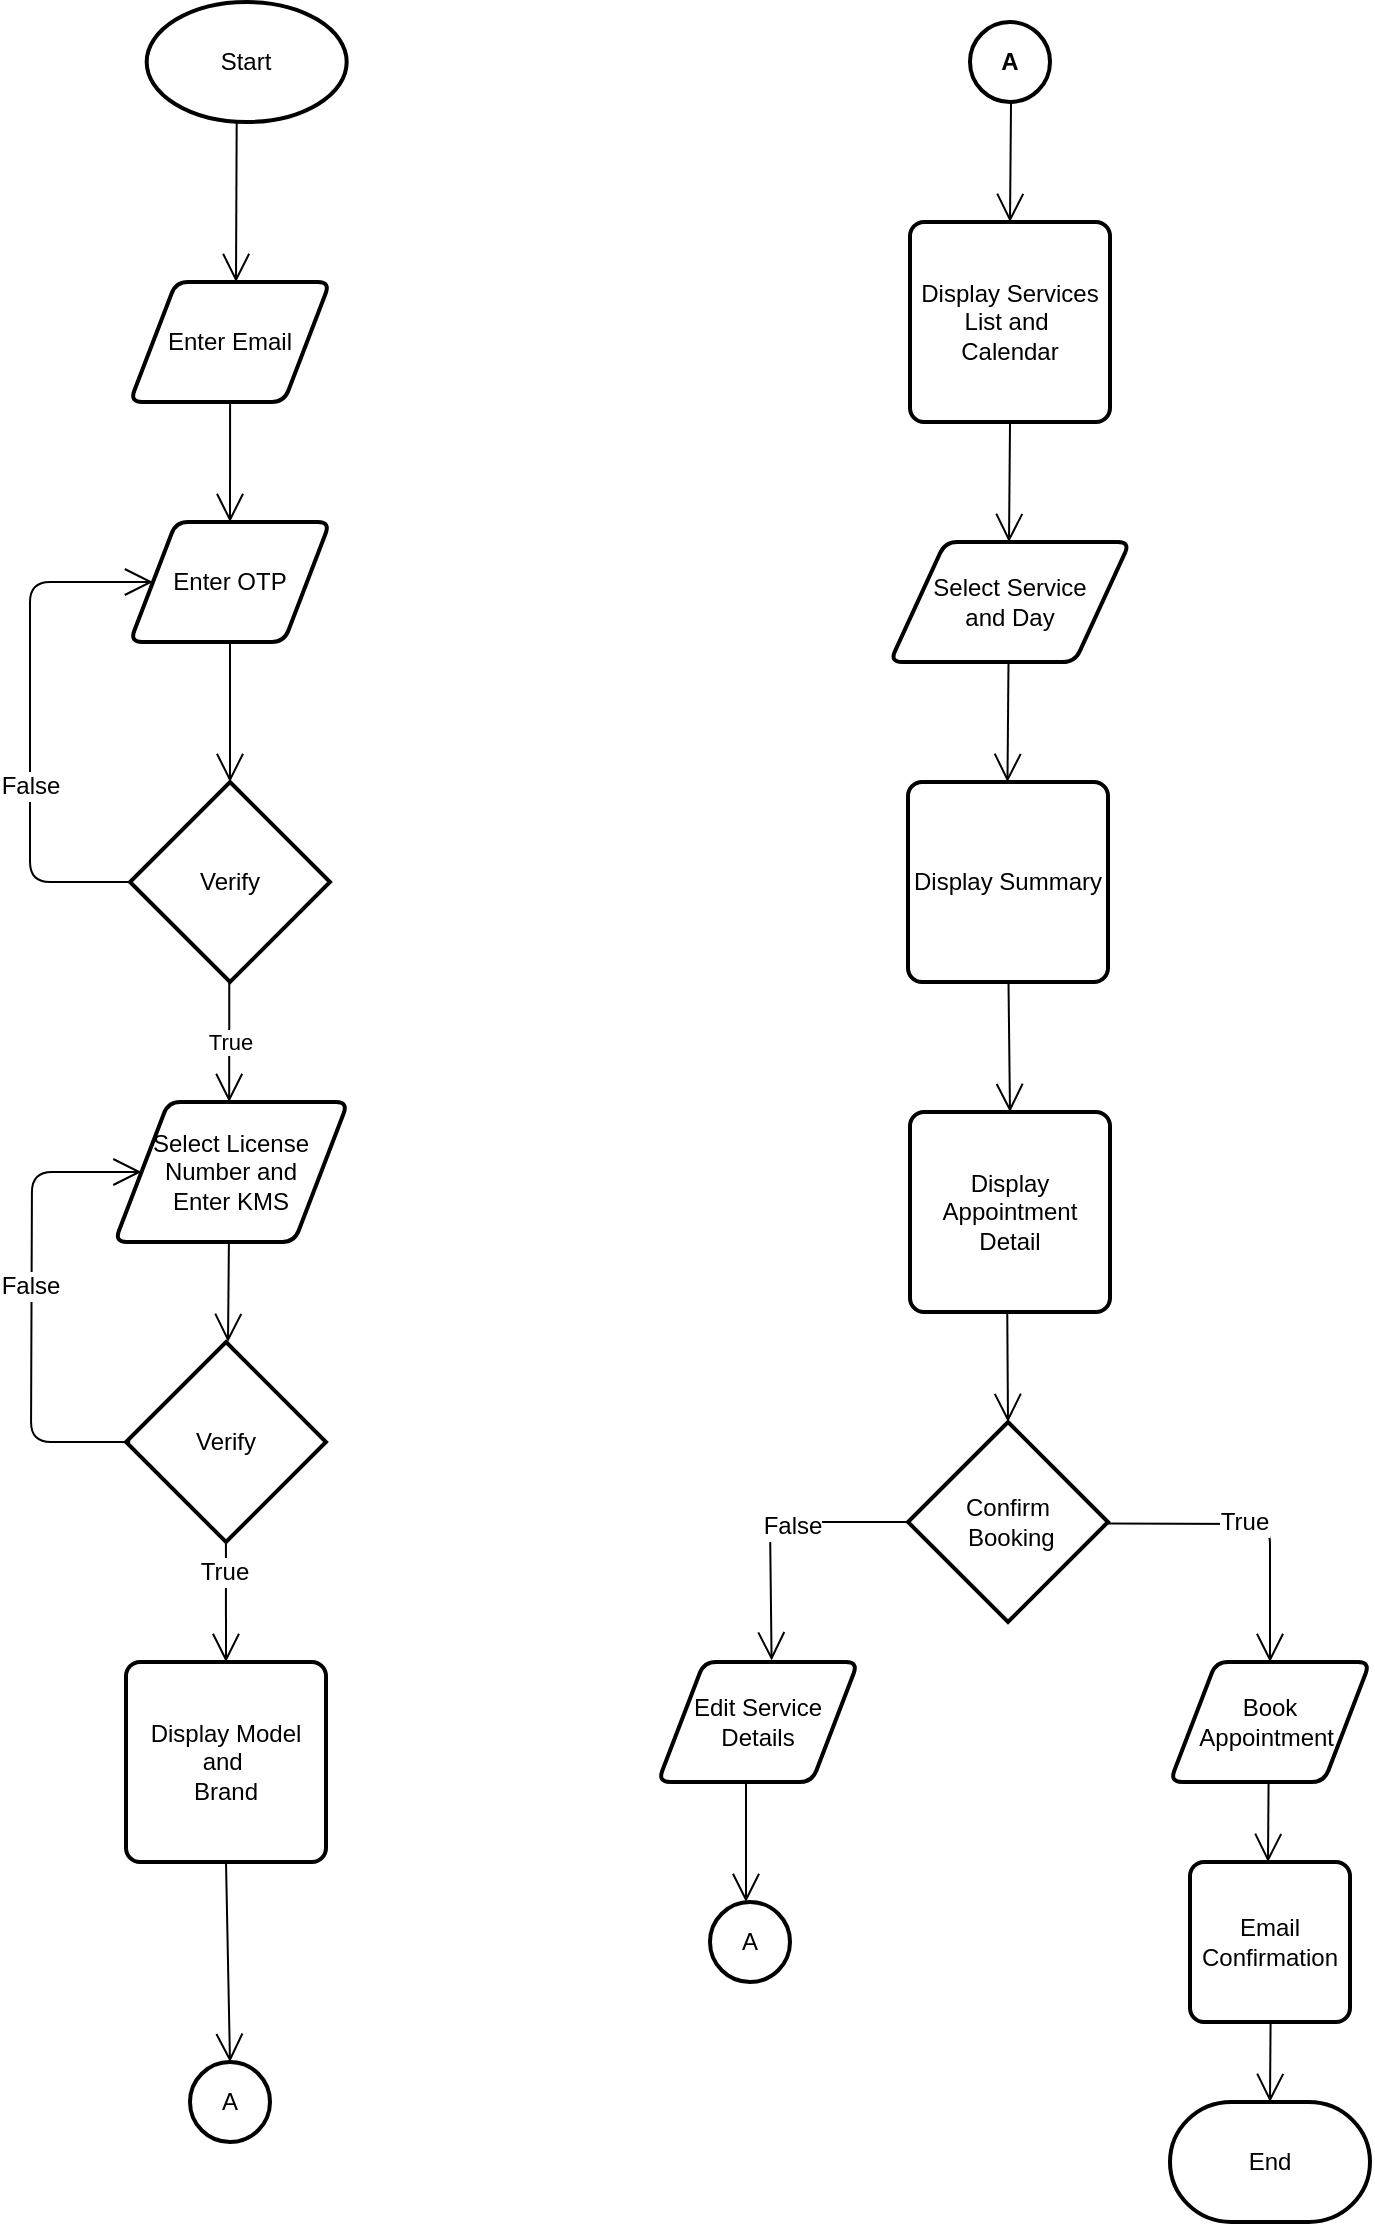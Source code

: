 <mxfile version="12.7.9" type="device"><diagram id="BurtFnLSgDhw8eQM51mA" name="Page-1"><mxGraphModel dx="1736" dy="868" grid="1" gridSize="10" guides="1" tooltips="1" connect="1" arrows="1" fold="1" page="1" pageScale="1" pageWidth="827" pageHeight="1169" math="0" shadow="0"><root><mxCell id="0"/><mxCell id="1" parent="0"/><mxCell id="hm_0LrY91U2DVnhSUQEo-1" value="Start" style="strokeWidth=2;html=1;shape=mxgraph.flowchart.start_1;whiteSpace=wrap;" vertex="1" parent="1"><mxGeometry x="158.34" y="30" width="100" height="60" as="geometry"/></mxCell><mxCell id="hm_0LrY91U2DVnhSUQEo-2" value="End" style="strokeWidth=2;html=1;shape=mxgraph.flowchart.terminator;whiteSpace=wrap;" vertex="1" parent="1"><mxGeometry x="670" y="1080" width="100" height="60" as="geometry"/></mxCell><mxCell id="hm_0LrY91U2DVnhSUQEo-3" value="Enter Email" style="shape=parallelogram;html=1;strokeWidth=2;perimeter=parallelogramPerimeter;whiteSpace=wrap;rounded=1;arcSize=12;size=0.23;" vertex="1" parent="1"><mxGeometry x="150" y="170" width="100" height="60" as="geometry"/></mxCell><mxCell id="hm_0LrY91U2DVnhSUQEo-4" value="Enter OTP" style="shape=parallelogram;html=1;strokeWidth=2;perimeter=parallelogramPerimeter;whiteSpace=wrap;rounded=1;arcSize=12;size=0.23;" vertex="1" parent="1"><mxGeometry x="150" y="290" width="100" height="60" as="geometry"/></mxCell><mxCell id="hm_0LrY91U2DVnhSUQEo-5" value="Verify" style="strokeWidth=2;html=1;shape=mxgraph.flowchart.decision;whiteSpace=wrap;" vertex="1" parent="1"><mxGeometry x="150" y="420" width="100" height="100" as="geometry"/></mxCell><mxCell id="hm_0LrY91U2DVnhSUQEo-7" value="A" style="strokeWidth=2;html=1;shape=mxgraph.flowchart.start_2;whiteSpace=wrap;" vertex="1" parent="1"><mxGeometry x="180" y="1060" width="40" height="40" as="geometry"/></mxCell><mxCell id="hm_0LrY91U2DVnhSUQEo-8" value="Select License Number and &lt;br&gt;Enter KMS" style="shape=parallelogram;html=1;strokeWidth=2;perimeter=parallelogramPerimeter;whiteSpace=wrap;rounded=1;arcSize=12;size=0.23;" vertex="1" parent="1"><mxGeometry x="142.33" y="580" width="116.67" height="70" as="geometry"/></mxCell><mxCell id="hm_0LrY91U2DVnhSUQEo-9" value="Verify" style="strokeWidth=2;html=1;shape=mxgraph.flowchart.decision;whiteSpace=wrap;" vertex="1" parent="1"><mxGeometry x="148" y="700" width="100" height="100" as="geometry"/></mxCell><mxCell id="hm_0LrY91U2DVnhSUQEo-11" value="Display Model&lt;br&gt;and&amp;nbsp;&lt;br&gt;Brand" style="rounded=1;whiteSpace=wrap;html=1;absoluteArcSize=1;arcSize=14;strokeWidth=2;" vertex="1" parent="1"><mxGeometry x="148" y="860" width="100" height="100" as="geometry"/></mxCell><mxCell id="hm_0LrY91U2DVnhSUQEo-12" value="Display Services&lt;br&gt;List and&amp;nbsp;&lt;br&gt;Calendar" style="rounded=1;whiteSpace=wrap;html=1;absoluteArcSize=1;arcSize=14;strokeWidth=2;" vertex="1" parent="1"><mxGeometry x="540" y="140" width="100" height="100" as="geometry"/></mxCell><mxCell id="hm_0LrY91U2DVnhSUQEo-13" value="&lt;b&gt;A&lt;/b&gt;" style="strokeWidth=2;html=1;shape=mxgraph.flowchart.start_2;whiteSpace=wrap;" vertex="1" parent="1"><mxGeometry x="570" y="40" width="40" height="40" as="geometry"/></mxCell><mxCell id="hm_0LrY91U2DVnhSUQEo-14" value="Select Service&lt;br&gt;and Day" style="shape=parallelogram;html=1;strokeWidth=2;perimeter=parallelogramPerimeter;whiteSpace=wrap;rounded=1;arcSize=12;size=0.23;" vertex="1" parent="1"><mxGeometry x="530" y="300" width="120" height="60" as="geometry"/></mxCell><mxCell id="hm_0LrY91U2DVnhSUQEo-15" value="Display Summary" style="rounded=1;whiteSpace=wrap;html=1;absoluteArcSize=1;arcSize=14;strokeWidth=2;" vertex="1" parent="1"><mxGeometry x="539" y="420" width="100" height="100" as="geometry"/></mxCell><mxCell id="hm_0LrY91U2DVnhSUQEo-16" value="Display Appointment Detail" style="rounded=1;whiteSpace=wrap;html=1;absoluteArcSize=1;arcSize=14;strokeWidth=2;" vertex="1" parent="1"><mxGeometry x="540" y="585" width="100" height="100" as="geometry"/></mxCell><mxCell id="hm_0LrY91U2DVnhSUQEo-17" value="Confirm&lt;br&gt;&amp;nbsp;Booking" style="strokeWidth=2;html=1;shape=mxgraph.flowchart.decision;whiteSpace=wrap;" vertex="1" parent="1"><mxGeometry x="539" y="740" width="100" height="100" as="geometry"/></mxCell><mxCell id="hm_0LrY91U2DVnhSUQEo-18" value="Edit Service&lt;br&gt;Details" style="shape=parallelogram;html=1;strokeWidth=2;perimeter=parallelogramPerimeter;whiteSpace=wrap;rounded=1;arcSize=12;size=0.23;" vertex="1" parent="1"><mxGeometry x="414" y="860" width="100" height="60" as="geometry"/></mxCell><mxCell id="hm_0LrY91U2DVnhSUQEo-20" value="Book Appointment&amp;nbsp;" style="shape=parallelogram;html=1;strokeWidth=2;perimeter=parallelogramPerimeter;whiteSpace=wrap;rounded=1;arcSize=12;size=0.23;" vertex="1" parent="1"><mxGeometry x="670" y="860" width="100" height="60" as="geometry"/></mxCell><mxCell id="hm_0LrY91U2DVnhSUQEo-21" value="Email Confirmation" style="rounded=1;whiteSpace=wrap;html=1;absoluteArcSize=1;arcSize=14;strokeWidth=2;" vertex="1" parent="1"><mxGeometry x="680" y="960" width="80" height="80" as="geometry"/></mxCell><mxCell id="hm_0LrY91U2DVnhSUQEo-22" value="" style="endArrow=open;endFill=1;endSize=12;html=1;" edge="1" parent="1"><mxGeometry width="160" relative="1" as="geometry"><mxPoint x="203.34" y="90" as="sourcePoint"/><mxPoint x="203" y="170" as="targetPoint"/></mxGeometry></mxCell><mxCell id="hm_0LrY91U2DVnhSUQEo-23" value="" style="endArrow=open;endFill=1;endSize=12;html=1;" edge="1" parent="1"><mxGeometry width="160" relative="1" as="geometry"><mxPoint x="200.05" y="230" as="sourcePoint"/><mxPoint x="200" y="290" as="targetPoint"/></mxGeometry></mxCell><mxCell id="hm_0LrY91U2DVnhSUQEo-24" value="" style="endArrow=open;endFill=1;endSize=12;html=1;entryX=0.5;entryY=0;entryDx=0;entryDy=0;entryPerimeter=0;exitX=0.5;exitY=1;exitDx=0;exitDy=0;" edge="1" parent="1" source="hm_0LrY91U2DVnhSUQEo-4" target="hm_0LrY91U2DVnhSUQEo-5"><mxGeometry width="160" relative="1" as="geometry"><mxPoint x="200" y="346" as="sourcePoint"/><mxPoint x="199.66" y="406" as="targetPoint"/></mxGeometry></mxCell><mxCell id="hm_0LrY91U2DVnhSUQEo-25" value="True" style="endArrow=open;endFill=1;endSize=12;html=1;" edge="1" parent="1"><mxGeometry width="160" relative="1" as="geometry"><mxPoint x="199.63" y="520" as="sourcePoint"/><mxPoint x="199.58" y="580" as="targetPoint"/></mxGeometry></mxCell><mxCell id="hm_0LrY91U2DVnhSUQEo-26" value="" style="endArrow=open;endFill=1;endSize=12;html=1;exitX=0.5;exitY=1;exitDx=0;exitDy=0;entryX=0;entryY=0.5;entryDx=0;entryDy=0;" edge="1" parent="1" target="hm_0LrY91U2DVnhSUQEo-4"><mxGeometry width="160" relative="1" as="geometry"><mxPoint x="149.6" y="470" as="sourcePoint"/><mxPoint x="110" y="280" as="targetPoint"/><Array as="points"><mxPoint x="100" y="470"/><mxPoint x="100" y="320"/></Array></mxGeometry></mxCell><mxCell id="hm_0LrY91U2DVnhSUQEo-46" value="False" style="text;html=1;align=center;verticalAlign=middle;resizable=0;points=[];labelBackgroundColor=#ffffff;" vertex="1" connectable="0" parent="hm_0LrY91U2DVnhSUQEo-26"><mxGeometry x="-0.255" relative="1" as="geometry"><mxPoint as="offset"/></mxGeometry></mxCell><mxCell id="hm_0LrY91U2DVnhSUQEo-28" value="" style="endArrow=open;endFill=1;endSize=12;html=1;" edge="1" parent="1"><mxGeometry width="160" relative="1" as="geometry"><mxPoint x="199.46" y="650" as="sourcePoint"/><mxPoint x="199" y="700" as="targetPoint"/></mxGeometry></mxCell><mxCell id="hm_0LrY91U2DVnhSUQEo-29" value="" style="endArrow=open;endFill=1;endSize=12;html=1;entryX=0.5;entryY=0;entryDx=0;entryDy=0;" edge="1" parent="1" target="hm_0LrY91U2DVnhSUQEo-11"><mxGeometry width="160" relative="1" as="geometry"><mxPoint x="197.96" y="800" as="sourcePoint"/><mxPoint x="197.5" y="850" as="targetPoint"/></mxGeometry></mxCell><mxCell id="hm_0LrY91U2DVnhSUQEo-47" value="True" style="text;html=1;align=center;verticalAlign=middle;resizable=0;points=[];labelBackgroundColor=#ffffff;" vertex="1" connectable="0" parent="hm_0LrY91U2DVnhSUQEo-29"><mxGeometry x="-0.5" y="-1" relative="1" as="geometry"><mxPoint as="offset"/></mxGeometry></mxCell><mxCell id="hm_0LrY91U2DVnhSUQEo-30" value="" style="endArrow=open;endFill=1;endSize=12;html=1;entryX=0.5;entryY=0;entryDx=0;entryDy=0;exitX=0.5;exitY=1;exitDx=0;exitDy=0;entryPerimeter=0;" edge="1" parent="1" source="hm_0LrY91U2DVnhSUQEo-11" target="hm_0LrY91U2DVnhSUQEo-7"><mxGeometry width="160" relative="1" as="geometry"><mxPoint x="207.96" y="810" as="sourcePoint"/><mxPoint x="208" y="870" as="targetPoint"/></mxGeometry></mxCell><mxCell id="hm_0LrY91U2DVnhSUQEo-31" value="" style="endArrow=open;endFill=1;endSize=12;html=1;exitX=0.5;exitY=1;exitDx=0;exitDy=0;entryX=0;entryY=0.5;entryDx=0;entryDy=0;" edge="1" parent="1" target="hm_0LrY91U2DVnhSUQEo-8"><mxGeometry width="160" relative="1" as="geometry"><mxPoint x="150.1" y="750" as="sourcePoint"/><mxPoint x="162" y="600" as="targetPoint"/><Array as="points"><mxPoint x="100.5" y="750"/><mxPoint x="101" y="615"/></Array></mxGeometry></mxCell><mxCell id="hm_0LrY91U2DVnhSUQEo-48" value="False" style="text;html=1;align=center;verticalAlign=middle;resizable=0;points=[];labelBackgroundColor=#ffffff;" vertex="1" connectable="0" parent="hm_0LrY91U2DVnhSUQEo-31"><mxGeometry x="0.066" y="1" relative="1" as="geometry"><mxPoint as="offset"/></mxGeometry></mxCell><mxCell id="hm_0LrY91U2DVnhSUQEo-32" value="" style="endArrow=open;endFill=1;endSize=12;html=1;" edge="1" parent="1"><mxGeometry width="160" relative="1" as="geometry"><mxPoint x="590.51" y="80" as="sourcePoint"/><mxPoint x="590" y="140" as="targetPoint"/></mxGeometry></mxCell><mxCell id="hm_0LrY91U2DVnhSUQEo-33" value="" style="endArrow=open;endFill=1;endSize=12;html=1;" edge="1" parent="1"><mxGeometry width="160" relative="1" as="geometry"><mxPoint x="590.01" y="240" as="sourcePoint"/><mxPoint x="589.5" y="300" as="targetPoint"/></mxGeometry></mxCell><mxCell id="hm_0LrY91U2DVnhSUQEo-34" value="" style="endArrow=open;endFill=1;endSize=12;html=1;" edge="1" parent="1"><mxGeometry width="160" relative="1" as="geometry"><mxPoint x="589.25" y="360" as="sourcePoint"/><mxPoint x="588.74" y="420" as="targetPoint"/></mxGeometry></mxCell><mxCell id="hm_0LrY91U2DVnhSUQEo-37" value="" style="endArrow=open;endFill=1;endSize=12;html=1;entryX=0.5;entryY=0;entryDx=0;entryDy=0;" edge="1" parent="1" target="hm_0LrY91U2DVnhSUQEo-16"><mxGeometry width="160" relative="1" as="geometry"><mxPoint x="589.25" y="520" as="sourcePoint"/><mxPoint x="588.74" y="580" as="targetPoint"/></mxGeometry></mxCell><mxCell id="hm_0LrY91U2DVnhSUQEo-38" value="" style="endArrow=open;endFill=1;endSize=12;html=1;" edge="1" parent="1"><mxGeometry width="160" relative="1" as="geometry"><mxPoint x="588.63" y="685" as="sourcePoint"/><mxPoint x="589" y="740" as="targetPoint"/></mxGeometry></mxCell><mxCell id="hm_0LrY91U2DVnhSUQEo-39" value="" style="endArrow=open;endFill=1;endSize=12;html=1;entryX=0.568;entryY=-0.013;entryDx=0;entryDy=0;entryPerimeter=0;" edge="1" parent="1" source="hm_0LrY91U2DVnhSUQEo-17" target="hm_0LrY91U2DVnhSUQEo-18"><mxGeometry width="160" relative="1" as="geometry"><mxPoint x="590" y="840" as="sourcePoint"/><mxPoint x="480" y="860" as="targetPoint"/><Array as="points"><mxPoint x="470" y="790"/></Array></mxGeometry></mxCell><mxCell id="hm_0LrY91U2DVnhSUQEo-50" value="False" style="text;html=1;align=center;verticalAlign=middle;resizable=0;points=[];labelBackgroundColor=#ffffff;" vertex="1" connectable="0" parent="hm_0LrY91U2DVnhSUQEo-39"><mxGeometry x="-0.161" y="2" relative="1" as="geometry"><mxPoint as="offset"/></mxGeometry></mxCell><mxCell id="hm_0LrY91U2DVnhSUQEo-40" value="" style="endArrow=open;endFill=1;endSize=12;html=1;entryX=0.5;entryY=0;entryDx=0;entryDy=0;" edge="1" parent="1" target="hm_0LrY91U2DVnhSUQEo-20"><mxGeometry width="160" relative="1" as="geometry"><mxPoint x="639" y="790.78" as="sourcePoint"/><mxPoint x="570.8" y="860" as="targetPoint"/><Array as="points"><mxPoint x="720" y="791"/></Array></mxGeometry></mxCell><mxCell id="hm_0LrY91U2DVnhSUQEo-49" value="True" style="text;html=1;align=center;verticalAlign=middle;resizable=0;points=[];labelBackgroundColor=#ffffff;" vertex="1" connectable="0" parent="hm_0LrY91U2DVnhSUQEo-40"><mxGeometry x="-0.093" y="1" relative="1" as="geometry"><mxPoint as="offset"/></mxGeometry></mxCell><mxCell id="hm_0LrY91U2DVnhSUQEo-41" value="" style="endArrow=open;endFill=1;endSize=12;html=1;" edge="1" parent="1"><mxGeometry width="160" relative="1" as="geometry"><mxPoint x="719.29" y="920" as="sourcePoint"/><mxPoint x="719" y="960" as="targetPoint"/></mxGeometry></mxCell><mxCell id="hm_0LrY91U2DVnhSUQEo-42" value="" style="endArrow=open;endFill=1;endSize=12;html=1;" edge="1" parent="1"><mxGeometry width="160" relative="1" as="geometry"><mxPoint x="720.29" y="1040" as="sourcePoint"/><mxPoint x="720" y="1080" as="targetPoint"/></mxGeometry></mxCell><mxCell id="hm_0LrY91U2DVnhSUQEo-44" value="" style="endArrow=open;endFill=1;endSize=12;html=1;exitX=0.5;exitY=1;exitDx=0;exitDy=0;" edge="1" parent="1"><mxGeometry width="160" relative="1" as="geometry"><mxPoint x="458" y="920" as="sourcePoint"/><mxPoint x="458" y="980" as="targetPoint"/></mxGeometry></mxCell><mxCell id="hm_0LrY91U2DVnhSUQEo-45" value="A" style="strokeWidth=2;html=1;shape=mxgraph.flowchart.start_2;whiteSpace=wrap;" vertex="1" parent="1"><mxGeometry x="440" y="980" width="40" height="40" as="geometry"/></mxCell></root></mxGraphModel></diagram></mxfile>